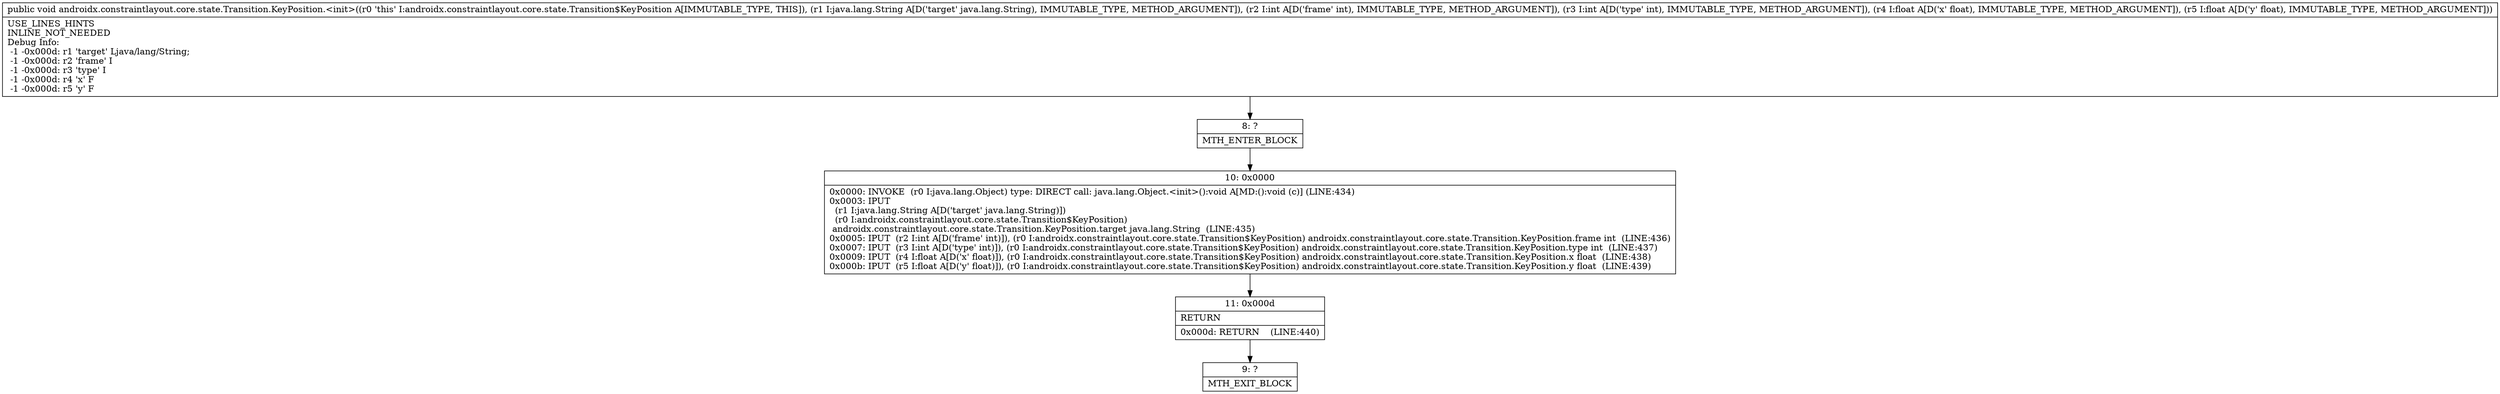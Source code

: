 digraph "CFG forandroidx.constraintlayout.core.state.Transition.KeyPosition.\<init\>(Ljava\/lang\/String;IIFF)V" {
Node_8 [shape=record,label="{8\:\ ?|MTH_ENTER_BLOCK\l}"];
Node_10 [shape=record,label="{10\:\ 0x0000|0x0000: INVOKE  (r0 I:java.lang.Object) type: DIRECT call: java.lang.Object.\<init\>():void A[MD:():void (c)] (LINE:434)\l0x0003: IPUT  \l  (r1 I:java.lang.String A[D('target' java.lang.String)])\l  (r0 I:androidx.constraintlayout.core.state.Transition$KeyPosition)\l androidx.constraintlayout.core.state.Transition.KeyPosition.target java.lang.String  (LINE:435)\l0x0005: IPUT  (r2 I:int A[D('frame' int)]), (r0 I:androidx.constraintlayout.core.state.Transition$KeyPosition) androidx.constraintlayout.core.state.Transition.KeyPosition.frame int  (LINE:436)\l0x0007: IPUT  (r3 I:int A[D('type' int)]), (r0 I:androidx.constraintlayout.core.state.Transition$KeyPosition) androidx.constraintlayout.core.state.Transition.KeyPosition.type int  (LINE:437)\l0x0009: IPUT  (r4 I:float A[D('x' float)]), (r0 I:androidx.constraintlayout.core.state.Transition$KeyPosition) androidx.constraintlayout.core.state.Transition.KeyPosition.x float  (LINE:438)\l0x000b: IPUT  (r5 I:float A[D('y' float)]), (r0 I:androidx.constraintlayout.core.state.Transition$KeyPosition) androidx.constraintlayout.core.state.Transition.KeyPosition.y float  (LINE:439)\l}"];
Node_11 [shape=record,label="{11\:\ 0x000d|RETURN\l|0x000d: RETURN    (LINE:440)\l}"];
Node_9 [shape=record,label="{9\:\ ?|MTH_EXIT_BLOCK\l}"];
MethodNode[shape=record,label="{public void androidx.constraintlayout.core.state.Transition.KeyPosition.\<init\>((r0 'this' I:androidx.constraintlayout.core.state.Transition$KeyPosition A[IMMUTABLE_TYPE, THIS]), (r1 I:java.lang.String A[D('target' java.lang.String), IMMUTABLE_TYPE, METHOD_ARGUMENT]), (r2 I:int A[D('frame' int), IMMUTABLE_TYPE, METHOD_ARGUMENT]), (r3 I:int A[D('type' int), IMMUTABLE_TYPE, METHOD_ARGUMENT]), (r4 I:float A[D('x' float), IMMUTABLE_TYPE, METHOD_ARGUMENT]), (r5 I:float A[D('y' float), IMMUTABLE_TYPE, METHOD_ARGUMENT]))  | USE_LINES_HINTS\lINLINE_NOT_NEEDED\lDebug Info:\l  \-1 \-0x000d: r1 'target' Ljava\/lang\/String;\l  \-1 \-0x000d: r2 'frame' I\l  \-1 \-0x000d: r3 'type' I\l  \-1 \-0x000d: r4 'x' F\l  \-1 \-0x000d: r5 'y' F\l}"];
MethodNode -> Node_8;Node_8 -> Node_10;
Node_10 -> Node_11;
Node_11 -> Node_9;
}

